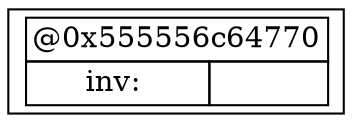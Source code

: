 digraph structs 
 { node [shape=record];
node0 [label=<<TABLE BORDER="0" CELLBORDER="1" CELLSPACING="0"><TR><TD COLSPAN="2">@0x555556c64770</TD></TR><TR><TD>inv: </TD><TD></TD></TR></TABLE>>];
}
digraph structs 
 { node [shape=record];
node0 [label=<<TABLE BORDER="0" CELLBORDER="1" CELLSPACING="0"><TR><TD COLSPAN="2">@0x555556c64770</TD></TR><TR><TD>inv: </TD><TD></TD></TR></TABLE>>];
node1 [label=<<TABLE BORDER="0" CELLBORDER="1" CELLSPACING="0"><TR><TD COLSPAN="2">@0x555556c64f50</TD></TR><TR><TD>inv: </TD><TD>(10,B), </TD></TR></TABLE>>];
node0 -> node1 [label=" [0;0]
"];
}
digraph structs 
 { node [shape=record];
node0 [label=<<TABLE BORDER="0" CELLBORDER="1" CELLSPACING="0"><TR><TD COLSPAN="2">@0x555556c64770</TD></TR><TR><TD>inv: </TD><TD></TD></TR></TABLE>>];
node1 [label=<<TABLE BORDER="0" CELLBORDER="1" CELLSPACING="0"><TR><TD COLSPAN="2">@0x555556c64f50</TD></TR><TR><TD>inv: </TD><TD>(10,F), </TD></TR></TABLE>>];
node2 [label=<<TABLE BORDER="0" CELLBORDER="1" CELLSPACING="0"><TR><TD COLSPAN="2">@0x555556c68870</TD></TR><TR><TD>inv: </TD><TD>(10,B), </TD></TR></TABLE>>];
node0 -> node1 [label=" [0;0]
"];
node1 -> node2 [label=" [0;0]
"];
}
digraph structs 
 { node [shape=record];
node0 [label=<<TABLE BORDER="0" CELLBORDER="1" CELLSPACING="0"><TR><TD COLSPAN="2">@0x555556c64770</TD></TR><TR><TD>inv: </TD><TD></TD></TR></TABLE>>];
node1 [label=<<TABLE BORDER="0" CELLBORDER="1" CELLSPACING="0"><TR><TD COLSPAN="2">@0x555556c64f50</TD></TR><TR><TD>inv: </TD><TD>(10,B), </TD></TR></TABLE>>];
node0 -> node1 [label=" [0;0]
"];
}
digraph structs 
 { node [shape=record];
node0 [label=<<TABLE BORDER="0" CELLBORDER="1" CELLSPACING="0"><TR><TD COLSPAN="2">@0x555556c64770</TD></TR><TR><TD>inv: </TD><TD></TD></TR></TABLE>>];
node1 [label=<<TABLE BORDER="0" CELLBORDER="1" CELLSPACING="0"><TR><TD COLSPAN="2">@0x555556c64f50</TD></TR><TR><TD>inv: </TD><TD>(10,F), </TD></TR></TABLE>>];
node2 [label=<<TABLE BORDER="0" CELLBORDER="1" CELLSPACING="0"><TR><TD COLSPAN="2">@0x555556c68870</TD></TR><TR><TD>inv: </TD><TD>(10,B), </TD></TR></TABLE>>];
node0 -> node1 [label=" [0;0]
"];
node1 -> node2 [label=" [0;0]
"];
}
digraph structs 
 { node [shape=record];
node0 [label=<<TABLE BORDER="0" CELLBORDER="1" CELLSPACING="0"><TR><TD COLSPAN="2">@0x555556c64770</TD></TR><TR><TD>inv: </TD><TD></TD></TR></TABLE>>];
node1 [label=<<TABLE BORDER="0" CELLBORDER="1" CELLSPACING="0"><TR><TD COLSPAN="2">@0x555556c64f50</TD></TR><TR><TD>inv: </TD><TD>(10,F), </TD></TR></TABLE>>];
node2 [label=<<TABLE BORDER="0" CELLBORDER="1" CELLSPACING="0"><TR><TD COLSPAN="2">@0x555556c68870</TD></TR><TR><TD>inv: </TD><TD>(10,B), </TD></TR></TABLE>>];
node3 [label=<<TABLE BORDER="0" CELLBORDER="1" CELLSPACING="0"><TR><TD COLSPAN="2">@0x555556c69c80</TD></TR><TR><TD>inv: </TD><TD>(10,B), </TD></TR></TABLE>>];
node0 -> node1 [label=" [0;0]
"];
node1 -> node2 [label=" [0;0]
"];
node1 -> node3 [label=" [0;0]
"];
}
digraph structs 
 { node [shape=record];
node0 [label=<<TABLE BORDER="0" CELLBORDER="1" CELLSPACING="0"><TR><TD COLSPAN="2">@0x555556c64770</TD></TR><TR><TD>inv: </TD><TD></TD></TR></TABLE>>];
node1 [label=<<TABLE BORDER="0" CELLBORDER="1" CELLSPACING="0"><TR><TD COLSPAN="2">@0x555556c64f50</TD></TR><TR><TD>inv: </TD><TD>(10,B), </TD></TR></TABLE>>];
node0 -> node1 [label=" [0;0]
"];
}
digraph structs 
 { node [shape=record];
node0 [label=<<TABLE BORDER="0" CELLBORDER="1" CELLSPACING="0"><TR><TD COLSPAN="2">@0x555556c64770</TD></TR><TR><TD>inv: </TD><TD></TD></TR></TABLE>>];
node1 [label=<<TABLE BORDER="0" CELLBORDER="1" CELLSPACING="0"><TR><TD COLSPAN="2">@0x555556c64f50</TD></TR><TR><TD>inv: </TD><TD>(10,F), </TD></TR></TABLE>>];
node2 [label=<<TABLE BORDER="0" CELLBORDER="1" CELLSPACING="0"><TR><TD COLSPAN="2">@0x555556c69c80</TD></TR><TR><TD>inv: </TD><TD>(10,B), </TD></TR></TABLE>>];
node0 -> node1 [label=" [0;0]
"];
node1 -> node2 [label=" [0;0]
"];
}
digraph structs 
 { node [shape=record];
node0 [label=<<TABLE BORDER="0" CELLBORDER="1" CELLSPACING="0"><TR><TD COLSPAN="2">@0x555556c64770</TD></TR><TR><TD>inv: </TD><TD></TD></TR></TABLE>>];
node1 [label=<<TABLE BORDER="0" CELLBORDER="1" CELLSPACING="0"><TR><TD COLSPAN="2">@0x555556c64f50</TD></TR><TR><TD>inv: </TD><TD>(10,F), </TD></TR></TABLE>>];
node2 [label=<<TABLE BORDER="0" CELLBORDER="1" CELLSPACING="0"><TR><TD COLSPAN="2">@0x555556c69c80</TD></TR><TR><TD>inv: </TD><TD>(10,B), </TD></TR></TABLE>>];
node3 [label=<<TABLE BORDER="0" CELLBORDER="1" CELLSPACING="0"><TR><TD COLSPAN="2">@0x555556c68870</TD></TR><TR><TD>inv: </TD><TD>(10,B), </TD></TR></TABLE>>];
node0 -> node1 [label=" [0;0]
"];
node1 -> node2 [label=" [0;0]
"];
node1 -> node3 [label=" [0;0]
"];
}
digraph structs 
 { node [shape=record];
node0 [label=<<TABLE BORDER="0" CELLBORDER="1" CELLSPACING="0"><TR><TD COLSPAN="2">@0x555556c64770</TD></TR><TR><TD>inv: </TD><TD></TD></TR></TABLE>>];
node1 [label=<<TABLE BORDER="0" CELLBORDER="1" CELLSPACING="0"><TR><TD COLSPAN="2">@0x555556c64f50</TD></TR><TR><TD>inv: </TD><TD>(10,F), </TD></TR></TABLE>>];
node2 [label=<<TABLE BORDER="0" CELLBORDER="1" CELLSPACING="0"><TR><TD COLSPAN="2">@0x555556c69c80</TD></TR><TR><TD>inv: </TD><TD>(10,B), </TD></TR></TABLE>>];
node3 [label=<<TABLE BORDER="0" CELLBORDER="1" CELLSPACING="0"><TR><TD COLSPAN="2">@0x555556c68870</TD></TR><TR><TD>inv: </TD><TD>(10,B), </TD></TR></TABLE>>];
node4 [label=<<TABLE BORDER="0" CELLBORDER="1" CELLSPACING="0"><TR><TD COLSPAN="2">@0x555556c6a970</TD></TR><TR><TD>inv: </TD><TD>(10,B), </TD></TR></TABLE>>];
node0 -> node1 [label=" [0;0]
"];
node1 -> node2 [label=" [0;0]
"];
node1 -> node3 [label=" [0;0]
"];
node1 -> node4 [label=" [0;0]
"];
}
digraph structs 
 { node [shape=record];
node0 [label=<<TABLE BORDER="0" CELLBORDER="1" CELLSPACING="0"><TR><TD COLSPAN="2">@0x555556c64770</TD></TR><TR><TD>inv: </TD><TD></TD></TR></TABLE>>];
node1 [label=<<TABLE BORDER="0" CELLBORDER="1" CELLSPACING="0"><TR><TD COLSPAN="2">@0x555556c64f50</TD></TR><TR><TD>inv: </TD><TD>(10,B), </TD></TR></TABLE>>];
node0 -> node1 [label=" [0;0]
"];
}
digraph structs 
 { node [shape=record];
node0 [label=<<TABLE BORDER="0" CELLBORDER="1" CELLSPACING="0"><TR><TD COLSPAN="2">@0x555556c64770</TD></TR><TR><TD>inv: </TD><TD></TD></TR></TABLE>>];
node1 [label=<<TABLE BORDER="0" CELLBORDER="1" CELLSPACING="0"><TR><TD COLSPAN="2">@0x555556c64f50</TD></TR><TR><TD>inv: </TD><TD>(10,F), </TD></TR><TR><TD>-- </TD><TD>(2,B), (3,Y), (10,B), </TD></TR></TABLE>>];
node2 [label=<<TABLE BORDER="0" CELLBORDER="1" CELLSPACING="0"><TR><TD COLSPAN="2">@0x555556c6a970</TD></TR><TR><TD>inv: </TD><TD>(10,B), </TD></TR></TABLE>>];
node0 -> node1 [label=" [0;0]
"];
node1 -> node2 [label=" [0;0]
"];
}
digraph structs 
 { node [shape=record];
node0 [label=<<TABLE BORDER="0" CELLBORDER="1" CELLSPACING="0"><TR><TD COLSPAN="2">@0x555556c64770</TD></TR><TR><TD>inv: </TD><TD></TD></TR></TABLE>>];
node1 [label=<<TABLE BORDER="0" CELLBORDER="1" CELLSPACING="0"><TR><TD COLSPAN="2">@0x555556c64f50</TD></TR><TR><TD>inv: </TD><TD>(10,F), </TD></TR><TR><TD>-- </TD><TD>(2,B), (3,Y), (10,B), </TD></TR></TABLE>>];
node2 [label=<<TABLE BORDER="0" CELLBORDER="1" CELLSPACING="0"><TR><TD COLSPAN="2">@0x555556c6a970</TD></TR><TR><TD>inv: </TD><TD>(2,B), (5,F), (10,B), </TD></TR></TABLE>>];
node3 [label=<<TABLE BORDER="0" CELLBORDER="1" CELLSPACING="0"><TR><TD COLSPAN="2">@0x555556c68870</TD></TR><TR><TD>inv: </TD><TD>(10,B), </TD></TR></TABLE>>];
node0 -> node1 [label=" [0;0]
"];
node1 -> node2 [label=" [2;3]
"];
node1 -> node3 [label=" [0;0]
"];
}
digraph structs 
 { node [shape=record];
node0 [label=<<TABLE BORDER="0" CELLBORDER="1" CELLSPACING="0"><TR><TD COLSPAN="2">@0x555556c64770</TD></TR><TR><TD>inv: </TD><TD></TD></TR></TABLE>>];
node1 [label=<<TABLE BORDER="0" CELLBORDER="1" CELLSPACING="0"><TR><TD COLSPAN="2">@0x555556c64f50</TD></TR><TR><TD>inv: </TD><TD>(10,F), </TD></TR><TR><TD>-- </TD><TD>(2,B), (3,Y), (10,B), </TD></TR></TABLE>>];
node2 [label=<<TABLE BORDER="0" CELLBORDER="1" CELLSPACING="0"><TR><TD COLSPAN="2">@0x555556c6a970</TD></TR><TR><TD>inv: </TD><TD>(2,B), (5,F), (10,B), </TD></TR></TABLE>>];
node3 [label=<<TABLE BORDER="0" CELLBORDER="1" CELLSPACING="0"><TR><TD COLSPAN="2">@0x555556c68870</TD></TR><TR><TD>inv: </TD><TD>(2,B), (3,F), (10,B), </TD></TR></TABLE>>];
node4 [label=<<TABLE BORDER="0" CELLBORDER="1" CELLSPACING="0"><TR><TD COLSPAN="2">@0x555556c69c80</TD></TR><TR><TD>inv: </TD><TD>(10,B), </TD></TR></TABLE>>];
node0 -> node1 [label=" [0;0]
"];
node1 -> node2 [label=" [2;3]
"];
node1 -> node3 [label=" [2;2]
"];
node1 -> node4 [label=" [0;0]
"];
}
digraph structs 
 { node [shape=record];
node0 [label=<<TABLE BORDER="0" CELLBORDER="1" CELLSPACING="0"><TR><TD COLSPAN="2">@0x555556c64770</TD></TR><TR><TD>inv: </TD><TD></TD></TR></TABLE>>];
node1 [label=<<TABLE BORDER="0" CELLBORDER="1" CELLSPACING="0"><TR><TD COLSPAN="2">@0x555556c64f50</TD></TR><TR><TD>inv: </TD><TD>(10,F), </TD></TR><TR><TD>-- </TD><TD>(2,B), (3,Y), (10,B), </TD></TR></TABLE>>];
node2 [label=<<TABLE BORDER="0" CELLBORDER="1" CELLSPACING="0"><TR><TD COLSPAN="2">@0x555556c6a970</TD></TR><TR><TD>inv: </TD><TD>(2,B), (5,F), (10,B), </TD></TR></TABLE>>];
node3 [label=<<TABLE BORDER="0" CELLBORDER="1" CELLSPACING="0"><TR><TD COLSPAN="2">@0x555556c68870</TD></TR><TR><TD>inv: </TD><TD>(2,B), (3,F), (10,B), </TD></TR></TABLE>>];
node4 [label=<<TABLE BORDER="0" CELLBORDER="1" CELLSPACING="0"><TR><TD COLSPAN="2">@0x555556c69c80</TD></TR><TR><TD>inv: </TD><TD>(3,B), (4,F), (10,B), </TD></TR></TABLE>>];
node5 [label=<<TABLE BORDER="0" CELLBORDER="1" CELLSPACING="0"><TR><TD COLSPAN="2">@0x555556c6cb30</TD></TR><TR><TD>inv: </TD><TD>(10,B), </TD></TR></TABLE>>];
node0 -> node1 [label=" [0;0]
"];
node1 -> node2 [label=" [2;3]
"];
node1 -> node3 [label=" [2;2]
"];
node1 -> node4 [label=" [2.25;2.75]
"];
node1 -> node5 [label=" [0;0]
"];
}
digraph structs 
 { node [shape=record];
node0 [label=<<TABLE BORDER="0" CELLBORDER="1" CELLSPACING="0"><TR><TD COLSPAN="2">@0x555556c64770</TD></TR><TR><TD>inv: </TD><TD></TD></TR></TABLE>>];
node1 [label=<<TABLE BORDER="0" CELLBORDER="1" CELLSPACING="0"><TR><TD COLSPAN="2">@0x555556c64f50</TD></TR><TR><TD>inv: </TD><TD>(10,B), </TD></TR></TABLE>>];
node0 -> node1 [label=" [0;0]
"];
}
digraph structs 
 { node [shape=record];
node0 [label=<<TABLE BORDER="0" CELLBORDER="1" CELLSPACING="0"><TR><TD COLSPAN="2">@0x555556c64770</TD></TR><TR><TD>inv: </TD><TD></TD></TR></TABLE>>];
node1 [label=<<TABLE BORDER="0" CELLBORDER="1" CELLSPACING="0"><TR><TD COLSPAN="2">@0x555556c64f50</TD></TR><TR><TD>inv: </TD><TD>(10,F), </TD></TR><TR><TD>-- </TD><TD>(2,B), (3,Y), (10,B), </TD></TR></TABLE>>];
node2 [label=<<TABLE BORDER="0" CELLBORDER="1" CELLSPACING="0"><TR><TD COLSPAN="2">@0x555556c6cb30</TD></TR><TR><TD>inv: </TD><TD>(10,B), </TD></TR></TABLE>>];
node0 -> node1 [label=" [0;0]
"];
node1 -> node2 [label=" [0;0]
"];
}
digraph structs 
 { node [shape=record];
node0 [label=<<TABLE BORDER="0" CELLBORDER="1" CELLSPACING="0"><TR><TD COLSPAN="2">@0x555556c64770</TD></TR><TR><TD>inv: </TD><TD></TD></TR></TABLE>>];
node1 [label=<<TABLE BORDER="0" CELLBORDER="1" CELLSPACING="0"><TR><TD COLSPAN="2">@0x555556c64f50</TD></TR><TR><TD>inv: </TD><TD>(10,F), </TD></TR><TR><TD>-- </TD><TD>(2,B), (3,Y), (10,B), </TD></TR></TABLE>>];
node2 [label=<<TABLE BORDER="0" CELLBORDER="1" CELLSPACING="0"><TR><TD COLSPAN="2">@0x555556c6cb30</TD></TR><TR><TD>inv: </TD><TD>(2,B), (6,F), (10,B), </TD></TR></TABLE>>];
node3 [label=<<TABLE BORDER="0" CELLBORDER="1" CELLSPACING="0"><TR><TD COLSPAN="2">@0x555556c69c80</TD></TR><TR><TD>inv: </TD><TD>(10,B), </TD></TR></TABLE>>];
node0 -> node1 [label=" [0;0]
"];
node1 -> node2 [label=" [2;3]
"];
node1 -> node3 [label=" [0;0]
"];
}
digraph structs 
 { node [shape=record];
node0 [label=<<TABLE BORDER="0" CELLBORDER="1" CELLSPACING="0"><TR><TD COLSPAN="2">@0x555556c64770</TD></TR><TR><TD>inv: </TD><TD></TD></TR></TABLE>>];
node1 [label=<<TABLE BORDER="0" CELLBORDER="1" CELLSPACING="0"><TR><TD COLSPAN="2">@0x555556c64f50</TD></TR><TR><TD>inv: </TD><TD>(10,F), </TD></TR><TR><TD>-- </TD><TD>(2,B), (3,Y), (10,B), </TD></TR></TABLE>>];
node2 [label=<<TABLE BORDER="0" CELLBORDER="1" CELLSPACING="0"><TR><TD COLSPAN="2">@0x555556c6cb30</TD></TR><TR><TD>inv: </TD><TD>(2,B), (6,F), (10,B), </TD></TR></TABLE>>];
node3 [label=<<TABLE BORDER="0" CELLBORDER="1" CELLSPACING="0"><TR><TD COLSPAN="2">@0x555556c69c80</TD></TR><TR><TD>inv: </TD><TD>(2,B), (3,F), (10,B), </TD></TR></TABLE>>];
node4 [label=<<TABLE BORDER="0" CELLBORDER="1" CELLSPACING="0"><TR><TD COLSPAN="2">@0x555556c68870</TD></TR><TR><TD>inv: </TD><TD>(10,B), </TD></TR></TABLE>>];
node0 -> node1 [label=" [0;0]
"];
node1 -> node2 [label=" [2;3]
"];
node1 -> node3 [label=" [2;2]
"];
node1 -> node4 [label=" [0;0]
"];
}
digraph structs 
 { node [shape=record];
node0 [label=<<TABLE BORDER="0" CELLBORDER="1" CELLSPACING="0"><TR><TD COLSPAN="2">@0x555556c64770</TD></TR><TR><TD>inv: </TD><TD></TD></TR></TABLE>>];
node1 [label=<<TABLE BORDER="0" CELLBORDER="1" CELLSPACING="0"><TR><TD COLSPAN="2">@0x555556c64f50</TD></TR><TR><TD>inv: </TD><TD>(10,F), </TD></TR><TR><TD>-- </TD><TD>(2,B), (3,Y), (10,B), </TD></TR></TABLE>>];
node2 [label=<<TABLE BORDER="0" CELLBORDER="1" CELLSPACING="0"><TR><TD COLSPAN="2">@0x555556c6cb30</TD></TR><TR><TD>inv: </TD><TD>(2,B), (6,F), (10,B), </TD></TR></TABLE>>];
node3 [label=<<TABLE BORDER="0" CELLBORDER="1" CELLSPACING="0"><TR><TD COLSPAN="2">@0x555556c69c80</TD></TR><TR><TD>inv: </TD><TD>(2,B), (3,F), (10,B), </TD></TR></TABLE>>];
node4 [label=<<TABLE BORDER="0" CELLBORDER="1" CELLSPACING="0"><TR><TD COLSPAN="2">@0x555556c68870</TD></TR><TR><TD>inv: </TD><TD>(3,B), (4,F), (10,B), </TD></TR></TABLE>>];
node5 [label=<<TABLE BORDER="0" CELLBORDER="1" CELLSPACING="0"><TR><TD COLSPAN="2">@0x555556c6a970</TD></TR><TR><TD>inv: </TD><TD>(10,B), </TD></TR></TABLE>>];
node0 -> node1 [label=" [0;0]
"];
node1 -> node2 [label=" [2;3]
"];
node1 -> node3 [label=" [2;2]
"];
node1 -> node4 [label=" [2.25;2.75]
"];
node1 -> node5 [label=" [0;0]
"];
}
digraph structs 
 { node [shape=record];
node0 [label=<<TABLE BORDER="0" CELLBORDER="1" CELLSPACING="0"><TR><TD COLSPAN="2">@0x555556c64770</TD></TR><TR><TD>inv: </TD><TD></TD></TR></TABLE>>];
}
digraph structs 
 { node [shape=record];
node0 [label=<<TABLE BORDER="0" CELLBORDER="1" CELLSPACING="0"><TR><TD COLSPAN="2">@0x555556c64770</TD></TR><TR><TD>inv: </TD><TD></TD></TR></TABLE>>];
node1 [label=<<TABLE BORDER="0" CELLBORDER="1" CELLSPACING="0"><TR><TD COLSPAN="2">@0x555556c64f50</TD></TR><TR><TD>inv: </TD><TD>(10,B), </TD></TR></TABLE>>];
node0 -> node1 [label=" [0;0]
"];
}
digraph structs 
 { node [shape=record];
node0 [label=<<TABLE BORDER="0" CELLBORDER="1" CELLSPACING="0"><TR><TD COLSPAN="2">@0x555556c64770</TD></TR><TR><TD>inv: </TD><TD></TD></TR></TABLE>>];
node1 [label=<<TABLE BORDER="0" CELLBORDER="1" CELLSPACING="0"><TR><TD COLSPAN="2">@0x555556c64f50</TD></TR><TR><TD>inv: </TD><TD>(10,F), </TD></TR></TABLE>>];
node2 [label=<<TABLE BORDER="0" CELLBORDER="1" CELLSPACING="0"><TR><TD COLSPAN="2">@0x555556c68870</TD></TR><TR><TD>inv: </TD><TD>(10,B), </TD></TR></TABLE>>];
node0 -> node1 [label=" [0;0]
"];
node1 -> node2 [label=" [0;0]
"];
}
digraph structs 
 { node [shape=record];
node0 [label=<<TABLE BORDER="0" CELLBORDER="1" CELLSPACING="0"><TR><TD COLSPAN="2">@0x555556c64770</TD></TR><TR><TD>inv: </TD><TD></TD></TR></TABLE>>];
node1 [label=<<TABLE BORDER="0" CELLBORDER="1" CELLSPACING="0"><TR><TD COLSPAN="2">@0x555556c64f50</TD></TR><TR><TD>inv: </TD><TD>(10,B), </TD></TR></TABLE>>];
node0 -> node1 [label=" [0;0]
"];
}
digraph structs 
 { node [shape=record];
node0 [label=<<TABLE BORDER="0" CELLBORDER="1" CELLSPACING="0"><TR><TD COLSPAN="2">@0x555556c64770</TD></TR><TR><TD>inv: </TD><TD></TD></TR></TABLE>>];
node1 [label=<<TABLE BORDER="0" CELLBORDER="1" CELLSPACING="0"><TR><TD COLSPAN="2">@0x555556c64f50</TD></TR><TR><TD>inv: </TD><TD>(10,F), </TD></TR></TABLE>>];
node2 [label=<<TABLE BORDER="0" CELLBORDER="1" CELLSPACING="0"><TR><TD COLSPAN="2">@0x555556c68870</TD></TR><TR><TD>inv: </TD><TD>(10,B), </TD></TR></TABLE>>];
node0 -> node1 [label=" [0;0]
"];
node1 -> node2 [label=" [0;0]
"];
}
digraph structs 
 { node [shape=record];
node0 [label=<<TABLE BORDER="0" CELLBORDER="1" CELLSPACING="0"><TR><TD COLSPAN="2">@0x555556c64770</TD></TR><TR><TD>inv: </TD><TD></TD></TR></TABLE>>];
node1 [label=<<TABLE BORDER="0" CELLBORDER="1" CELLSPACING="0"><TR><TD COLSPAN="2">@0x555556c64f50</TD></TR><TR><TD>inv: </TD><TD>(10,F), </TD></TR></TABLE>>];
node2 [label=<<TABLE BORDER="0" CELLBORDER="1" CELLSPACING="0"><TR><TD COLSPAN="2">@0x555556c68870</TD></TR><TR><TD>inv: </TD><TD>(10,B), </TD></TR></TABLE>>];
node3 [label=<<TABLE BORDER="0" CELLBORDER="1" CELLSPACING="0"><TR><TD COLSPAN="2">@0x555556c69c80</TD></TR><TR><TD>inv: </TD><TD>(10,B), </TD></TR></TABLE>>];
node0 -> node1 [label=" [0;0]
"];
node1 -> node2 [label=" [0;0]
"];
node1 -> node3 [label=" [0;0]
"];
}
digraph structs 
 { node [shape=record];
node0 [label=<<TABLE BORDER="0" CELLBORDER="1" CELLSPACING="0"><TR><TD COLSPAN="2">@0x555556c64770</TD></TR><TR><TD>inv: </TD><TD></TD></TR></TABLE>>];
node1 [label=<<TABLE BORDER="0" CELLBORDER="1" CELLSPACING="0"><TR><TD COLSPAN="2">@0x555556c64f50</TD></TR><TR><TD>inv: </TD><TD>(10,B), </TD></TR></TABLE>>];
node0 -> node1 [label=" [0;0]
"];
}
digraph structs 
 { node [shape=record];
node0 [label=<<TABLE BORDER="0" CELLBORDER="1" CELLSPACING="0"><TR><TD COLSPAN="2">@0x555556c64770</TD></TR><TR><TD>inv: </TD><TD></TD></TR></TABLE>>];
node1 [label=<<TABLE BORDER="0" CELLBORDER="1" CELLSPACING="0"><TR><TD COLSPAN="2">@0x555556c64f50</TD></TR><TR><TD>inv: </TD><TD>(10,F), </TD></TR></TABLE>>];
node2 [label=<<TABLE BORDER="0" CELLBORDER="1" CELLSPACING="0"><TR><TD COLSPAN="2">@0x555556c69c80</TD></TR><TR><TD>inv: </TD><TD>(10,B), </TD></TR></TABLE>>];
node0 -> node1 [label=" [0;0]
"];
node1 -> node2 [label=" [0;0]
"];
}
digraph structs 
 { node [shape=record];
node0 [label=<<TABLE BORDER="0" CELLBORDER="1" CELLSPACING="0"><TR><TD COLSPAN="2">@0x555556c64770</TD></TR><TR><TD>inv: </TD><TD></TD></TR></TABLE>>];
node1 [label=<<TABLE BORDER="0" CELLBORDER="1" CELLSPACING="0"><TR><TD COLSPAN="2">@0x555556c64f50</TD></TR><TR><TD>inv: </TD><TD>(10,F), </TD></TR></TABLE>>];
node2 [label=<<TABLE BORDER="0" CELLBORDER="1" CELLSPACING="0"><TR><TD COLSPAN="2">@0x555556c69c80</TD></TR><TR><TD>inv: </TD><TD>(10,B), </TD></TR></TABLE>>];
node3 [label=<<TABLE BORDER="0" CELLBORDER="1" CELLSPACING="0"><TR><TD COLSPAN="2">@0x555556c68870</TD></TR><TR><TD>inv: </TD><TD>(10,B), </TD></TR></TABLE>>];
node0 -> node1 [label=" [0;0]
"];
node1 -> node2 [label=" [0;0]
"];
node1 -> node3 [label=" [0;0]
"];
}
digraph structs 
 { node [shape=record];
node0 [label=<<TABLE BORDER="0" CELLBORDER="1" CELLSPACING="0"><TR><TD COLSPAN="2">@0x555556c64770</TD></TR><TR><TD>inv: </TD><TD></TD></TR></TABLE>>];
node1 [label=<<TABLE BORDER="0" CELLBORDER="1" CELLSPACING="0"><TR><TD COLSPAN="2">@0x555556c64f50</TD></TR><TR><TD>inv: </TD><TD>(10,F), </TD></TR></TABLE>>];
node2 [label=<<TABLE BORDER="0" CELLBORDER="1" CELLSPACING="0"><TR><TD COLSPAN="2">@0x555556c69c80</TD></TR><TR><TD>inv: </TD><TD>(10,B), </TD></TR></TABLE>>];
node3 [label=<<TABLE BORDER="0" CELLBORDER="1" CELLSPACING="0"><TR><TD COLSPAN="2">@0x555556c68870</TD></TR><TR><TD>inv: </TD><TD>(10,B), </TD></TR></TABLE>>];
node4 [label=<<TABLE BORDER="0" CELLBORDER="1" CELLSPACING="0"><TR><TD COLSPAN="2">@0x555556c6a970</TD></TR><TR><TD>inv: </TD><TD>(10,B), </TD></TR></TABLE>>];
node0 -> node1 [label=" [0;0]
"];
node1 -> node2 [label=" [0;0]
"];
node1 -> node3 [label=" [0;0]
"];
node1 -> node4 [label=" [0;0]
"];
}
digraph structs 
 { node [shape=record];
node0 [label=<<TABLE BORDER="0" CELLBORDER="1" CELLSPACING="0"><TR><TD COLSPAN="2">@0x555556c64770</TD></TR><TR><TD>inv: </TD><TD></TD></TR></TABLE>>];
node1 [label=<<TABLE BORDER="0" CELLBORDER="1" CELLSPACING="0"><TR><TD COLSPAN="2">@0x555556c64f50</TD></TR><TR><TD>inv: </TD><TD>(10,B), </TD></TR></TABLE>>];
node0 -> node1 [label=" [0;0]
"];
}
digraph structs 
 { node [shape=record];
node0 [label=<<TABLE BORDER="0" CELLBORDER="1" CELLSPACING="0"><TR><TD COLSPAN="2">@0x555556c64770</TD></TR><TR><TD>inv: </TD><TD></TD></TR></TABLE>>];
node1 [label=<<TABLE BORDER="0" CELLBORDER="1" CELLSPACING="0"><TR><TD COLSPAN="2">@0x555556c64f50</TD></TR><TR><TD>inv: </TD><TD>(10,F), </TD></TR><TR><TD>-- </TD><TD>(2,B), (3,Y), (10,B), </TD></TR></TABLE>>];
node2 [label=<<TABLE BORDER="0" CELLBORDER="1" CELLSPACING="0"><TR><TD COLSPAN="2">@0x555556c6a970</TD></TR><TR><TD>inv: </TD><TD>(10,B), </TD></TR></TABLE>>];
node0 -> node1 [label=" [0;0]
"];
node1 -> node2 [label=" [0;0]
"];
}
digraph structs 
 { node [shape=record];
node0 [label=<<TABLE BORDER="0" CELLBORDER="1" CELLSPACING="0"><TR><TD COLSPAN="2">@0x555556c64770</TD></TR><TR><TD>inv: </TD><TD></TD></TR></TABLE>>];
node1 [label=<<TABLE BORDER="0" CELLBORDER="1" CELLSPACING="0"><TR><TD COLSPAN="2">@0x555556c64f50</TD></TR><TR><TD>inv: </TD><TD>(10,F), </TD></TR><TR><TD>-- </TD><TD>(2,B), (3,Y), (10,B), </TD></TR></TABLE>>];
node2 [label=<<TABLE BORDER="0" CELLBORDER="1" CELLSPACING="0"><TR><TD COLSPAN="2">@0x555556c6a970</TD></TR><TR><TD>inv: </TD><TD>(2,B), (5,F), (10,B), </TD></TR></TABLE>>];
node3 [label=<<TABLE BORDER="0" CELLBORDER="1" CELLSPACING="0"><TR><TD COLSPAN="2">@0x555556c68870</TD></TR><TR><TD>inv: </TD><TD>(10,B), </TD></TR></TABLE>>];
node0 -> node1 [label=" [0;0]
"];
node1 -> node2 [label=" [2;3]
"];
node1 -> node3 [label=" [0;0]
"];
}
digraph structs 
 { node [shape=record];
node0 [label=<<TABLE BORDER="0" CELLBORDER="1" CELLSPACING="0"><TR><TD COLSPAN="2">@0x555556c64770</TD></TR><TR><TD>inv: </TD><TD></TD></TR></TABLE>>];
node1 [label=<<TABLE BORDER="0" CELLBORDER="1" CELLSPACING="0"><TR><TD COLSPAN="2">@0x555556c64f50</TD></TR><TR><TD>inv: </TD><TD>(10,F), </TD></TR><TR><TD>-- </TD><TD>(2,B), (3,Y), (10,B), </TD></TR></TABLE>>];
node2 [label=<<TABLE BORDER="0" CELLBORDER="1" CELLSPACING="0"><TR><TD COLSPAN="2">@0x555556c6a970</TD></TR><TR><TD>inv: </TD><TD>(2,B), (5,F), (10,B), </TD></TR></TABLE>>];
node3 [label=<<TABLE BORDER="0" CELLBORDER="1" CELLSPACING="0"><TR><TD COLSPAN="2">@0x555556c68870</TD></TR><TR><TD>inv: </TD><TD>(2,B), (3,F), (10,B), </TD></TR></TABLE>>];
node4 [label=<<TABLE BORDER="0" CELLBORDER="1" CELLSPACING="0"><TR><TD COLSPAN="2">@0x555556c69c80</TD></TR><TR><TD>inv: </TD><TD>(10,B), </TD></TR></TABLE>>];
node0 -> node1 [label=" [0;0]
"];
node1 -> node2 [label=" [2;3]
"];
node1 -> node3 [label=" [2;2]
"];
node1 -> node4 [label=" [0;0]
"];
}
digraph structs 
 { node [shape=record];
node0 [label=<<TABLE BORDER="0" CELLBORDER="1" CELLSPACING="0"><TR><TD COLSPAN="2">@0x555556c64770</TD></TR><TR><TD>inv: </TD><TD></TD></TR></TABLE>>];
node1 [label=<<TABLE BORDER="0" CELLBORDER="1" CELLSPACING="0"><TR><TD COLSPAN="2">@0x555556c64f50</TD></TR><TR><TD>inv: </TD><TD>(10,F), </TD></TR><TR><TD>-- </TD><TD>(2,B), (3,Y), (10,B), </TD></TR></TABLE>>];
node2 [label=<<TABLE BORDER="0" CELLBORDER="1" CELLSPACING="0"><TR><TD COLSPAN="2">@0x555556c6a970</TD></TR><TR><TD>inv: </TD><TD>(2,B), (5,F), (10,B), </TD></TR></TABLE>>];
node3 [label=<<TABLE BORDER="0" CELLBORDER="1" CELLSPACING="0"><TR><TD COLSPAN="2">@0x555556c68870</TD></TR><TR><TD>inv: </TD><TD>(2,B), (3,F), (10,B), </TD></TR></TABLE>>];
node4 [label=<<TABLE BORDER="0" CELLBORDER="1" CELLSPACING="0"><TR><TD COLSPAN="2">@0x555556c69c80</TD></TR><TR><TD>inv: </TD><TD>(3,B), (4,F), (10,B), </TD></TR></TABLE>>];
node5 [label=<<TABLE BORDER="0" CELLBORDER="1" CELLSPACING="0"><TR><TD COLSPAN="2">@0x555556c6cb30</TD></TR><TR><TD>inv: </TD><TD>(10,B), </TD></TR></TABLE>>];
node0 -> node1 [label=" [0;0]
"];
node1 -> node2 [label=" [2;3]
"];
node1 -> node3 [label=" [2;2]
"];
node1 -> node4 [label=" [2.25;2.75]
"];
node1 -> node5 [label=" [0;0]
"];
}
digraph structs 
 { node [shape=record];
node0 [label=<<TABLE BORDER="0" CELLBORDER="1" CELLSPACING="0"><TR><TD COLSPAN="2">@0x555556c64770</TD></TR><TR><TD>inv: </TD><TD></TD></TR></TABLE>>];
node1 [label=<<TABLE BORDER="0" CELLBORDER="1" CELLSPACING="0"><TR><TD COLSPAN="2">@0x555556c64f50</TD></TR><TR><TD>inv: </TD><TD>(10,B), </TD></TR></TABLE>>];
node0 -> node1 [label=" [0;0]
"];
}
digraph structs 
 { node [shape=record];
node0 [label=<<TABLE BORDER="0" CELLBORDER="1" CELLSPACING="0"><TR><TD COLSPAN="2">@0x555556c64770</TD></TR><TR><TD>inv: </TD><TD></TD></TR></TABLE>>];
node1 [label=<<TABLE BORDER="0" CELLBORDER="1" CELLSPACING="0"><TR><TD COLSPAN="2">@0x555556c64f50</TD></TR><TR><TD>inv: </TD><TD>(10,F), </TD></TR><TR><TD>-- </TD><TD>(2,B), (3,Y), (10,B), </TD></TR></TABLE>>];
node2 [label=<<TABLE BORDER="0" CELLBORDER="1" CELLSPACING="0"><TR><TD COLSPAN="2">@0x555556c6cb30</TD></TR><TR><TD>inv: </TD><TD>(10,B), </TD></TR></TABLE>>];
node0 -> node1 [label=" [0;0]
"];
node1 -> node2 [label=" [0;0]
"];
}
digraph structs 
 { node [shape=record];
node0 [label=<<TABLE BORDER="0" CELLBORDER="1" CELLSPACING="0"><TR><TD COLSPAN="2">@0x555556c64770</TD></TR><TR><TD>inv: </TD><TD></TD></TR></TABLE>>];
node1 [label=<<TABLE BORDER="0" CELLBORDER="1" CELLSPACING="0"><TR><TD COLSPAN="2">@0x555556c64f50</TD></TR><TR><TD>inv: </TD><TD>(10,F), </TD></TR><TR><TD>-- </TD><TD>(2,B), (3,Y), (10,B), </TD></TR></TABLE>>];
node2 [label=<<TABLE BORDER="0" CELLBORDER="1" CELLSPACING="0"><TR><TD COLSPAN="2">@0x555556c6cb30</TD></TR><TR><TD>inv: </TD><TD>(2,B), (6,F), (10,B), </TD></TR></TABLE>>];
node3 [label=<<TABLE BORDER="0" CELLBORDER="1" CELLSPACING="0"><TR><TD COLSPAN="2">@0x555556c69c80</TD></TR><TR><TD>inv: </TD><TD>(10,B), </TD></TR></TABLE>>];
node0 -> node1 [label=" [0;0]
"];
node1 -> node2 [label=" [2;3]
"];
node1 -> node3 [label=" [0;0]
"];
}
digraph structs 
 { node [shape=record];
node0 [label=<<TABLE BORDER="0" CELLBORDER="1" CELLSPACING="0"><TR><TD COLSPAN="2">@0x555556c64770</TD></TR><TR><TD>inv: </TD><TD></TD></TR></TABLE>>];
node1 [label=<<TABLE BORDER="0" CELLBORDER="1" CELLSPACING="0"><TR><TD COLSPAN="2">@0x555556c64f50</TD></TR><TR><TD>inv: </TD><TD>(10,F), </TD></TR><TR><TD>-- </TD><TD>(2,B), (3,Y), (10,B), </TD></TR></TABLE>>];
node2 [label=<<TABLE BORDER="0" CELLBORDER="1" CELLSPACING="0"><TR><TD COLSPAN="2">@0x555556c6cb30</TD></TR><TR><TD>inv: </TD><TD>(2,B), (6,F), (10,B), </TD></TR></TABLE>>];
node3 [label=<<TABLE BORDER="0" CELLBORDER="1" CELLSPACING="0"><TR><TD COLSPAN="2">@0x555556c69c80</TD></TR><TR><TD>inv: </TD><TD>(2,B), (3,F), (10,B), </TD></TR></TABLE>>];
node4 [label=<<TABLE BORDER="0" CELLBORDER="1" CELLSPACING="0"><TR><TD COLSPAN="2">@0x555556c68870</TD></TR><TR><TD>inv: </TD><TD>(10,B), </TD></TR></TABLE>>];
node0 -> node1 [label=" [0;0]
"];
node1 -> node2 [label=" [2;3]
"];
node1 -> node3 [label=" [2;2]
"];
node1 -> node4 [label=" [0;0]
"];
}
digraph structs 
 { node [shape=record];
node0 [label=<<TABLE BORDER="0" CELLBORDER="1" CELLSPACING="0"><TR><TD COLSPAN="2">@0x555556c64770</TD></TR><TR><TD>inv: </TD><TD></TD></TR></TABLE>>];
node1 [label=<<TABLE BORDER="0" CELLBORDER="1" CELLSPACING="0"><TR><TD COLSPAN="2">@0x555556c64f50</TD></TR><TR><TD>inv: </TD><TD>(10,F), </TD></TR><TR><TD>-- </TD><TD>(2,B), (3,Y), (10,B), </TD></TR></TABLE>>];
node2 [label=<<TABLE BORDER="0" CELLBORDER="1" CELLSPACING="0"><TR><TD COLSPAN="2">@0x555556c6cb30</TD></TR><TR><TD>inv: </TD><TD>(2,B), (6,F), (10,B), </TD></TR></TABLE>>];
node3 [label=<<TABLE BORDER="0" CELLBORDER="1" CELLSPACING="0"><TR><TD COLSPAN="2">@0x555556c69c80</TD></TR><TR><TD>inv: </TD><TD>(2,B), (3,F), (10,B), </TD></TR></TABLE>>];
node4 [label=<<TABLE BORDER="0" CELLBORDER="1" CELLSPACING="0"><TR><TD COLSPAN="2">@0x555556c68870</TD></TR><TR><TD>inv: </TD><TD>(3,B), (4,F), (10,B), </TD></TR></TABLE>>];
node5 [label=<<TABLE BORDER="0" CELLBORDER="1" CELLSPACING="0"><TR><TD COLSPAN="2">@0x555556c6a970</TD></TR><TR><TD>inv: </TD><TD>(10,B), </TD></TR></TABLE>>];
node0 -> node1 [label=" [0;0]
"];
node1 -> node2 [label=" [2;3]
"];
node1 -> node3 [label=" [2;2]
"];
node1 -> node4 [label=" [2.25;2.75]
"];
node1 -> node5 [label=" [0;0]
"];
}
